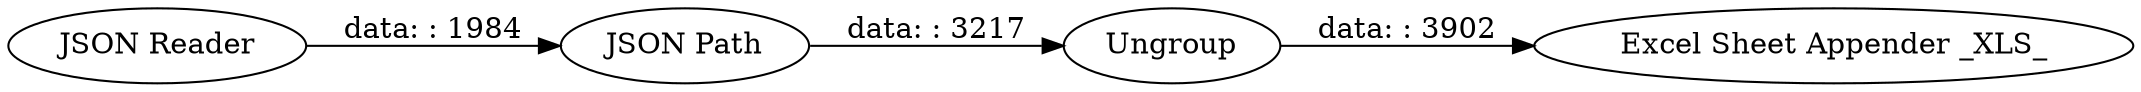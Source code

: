 digraph {
	"-98399795552020491_21" [label="JSON Path"]
	"-98399795552020491_1" [label="JSON Reader"]
	"-98399795552020491_33" [label="Excel Sheet Appender _XLS_"]
	"-98399795552020491_32" [label=Ungroup]
	"-98399795552020491_1" -> "-98399795552020491_21" [label="data: : 1984"]
	"-98399795552020491_32" -> "-98399795552020491_33" [label="data: : 3902"]
	"-98399795552020491_21" -> "-98399795552020491_32" [label="data: : 3217"]
	rankdir=LR
}
